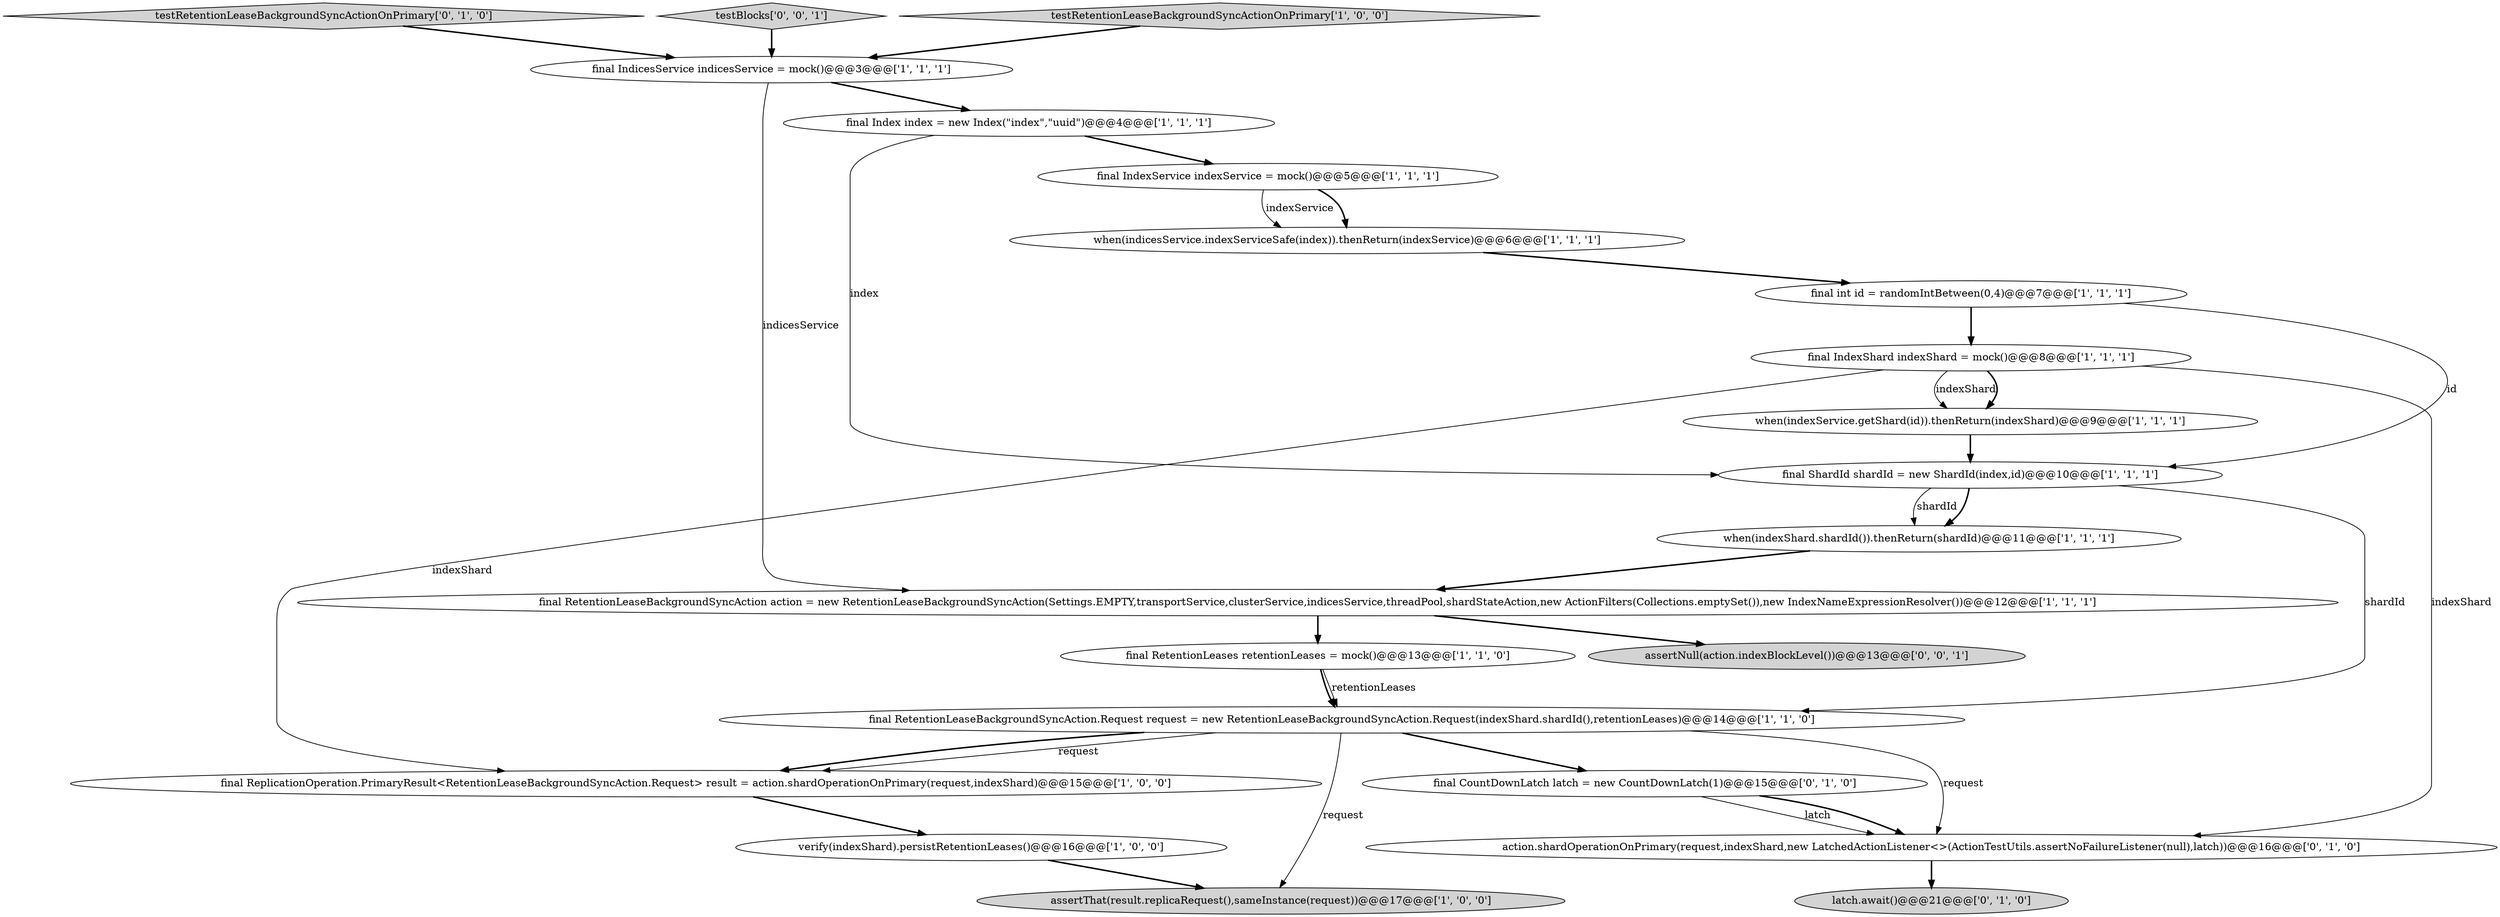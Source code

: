 digraph {
4 [style = filled, label = "final RetentionLeases retentionLeases = mock()@@@13@@@['1', '1', '0']", fillcolor = white, shape = ellipse image = "AAA0AAABBB1BBB"];
20 [style = filled, label = "assertNull(action.indexBlockLevel())@@@13@@@['0', '0', '1']", fillcolor = lightgray, shape = ellipse image = "AAA0AAABBB3BBB"];
0 [style = filled, label = "final RetentionLeaseBackgroundSyncAction.Request request = new RetentionLeaseBackgroundSyncAction.Request(indexShard.shardId(),retentionLeases)@@@14@@@['1', '1', '0']", fillcolor = white, shape = ellipse image = "AAA0AAABBB1BBB"];
8 [style = filled, label = "final RetentionLeaseBackgroundSyncAction action = new RetentionLeaseBackgroundSyncAction(Settings.EMPTY,transportService,clusterService,indicesService,threadPool,shardStateAction,new ActionFilters(Collections.emptySet()),new IndexNameExpressionResolver())@@@12@@@['1', '1', '1']", fillcolor = white, shape = ellipse image = "AAA0AAABBB1BBB"];
2 [style = filled, label = "final int id = randomIntBetween(0,4)@@@7@@@['1', '1', '1']", fillcolor = white, shape = ellipse image = "AAA0AAABBB1BBB"];
3 [style = filled, label = "final ShardId shardId = new ShardId(index,id)@@@10@@@['1', '1', '1']", fillcolor = white, shape = ellipse image = "AAA0AAABBB1BBB"];
16 [style = filled, label = "final CountDownLatch latch = new CountDownLatch(1)@@@15@@@['0', '1', '0']", fillcolor = white, shape = ellipse image = "AAA0AAABBB2BBB"];
19 [style = filled, label = "latch.await()@@@21@@@['0', '1', '0']", fillcolor = lightgray, shape = ellipse image = "AAA1AAABBB2BBB"];
18 [style = filled, label = "testRetentionLeaseBackgroundSyncActionOnPrimary['0', '1', '0']", fillcolor = lightgray, shape = diamond image = "AAA0AAABBB2BBB"];
6 [style = filled, label = "final IndicesService indicesService = mock()@@@3@@@['1', '1', '1']", fillcolor = white, shape = ellipse image = "AAA0AAABBB1BBB"];
21 [style = filled, label = "testBlocks['0', '0', '1']", fillcolor = lightgray, shape = diamond image = "AAA0AAABBB3BBB"];
7 [style = filled, label = "when(indexShard.shardId()).thenReturn(shardId)@@@11@@@['1', '1', '1']", fillcolor = white, shape = ellipse image = "AAA0AAABBB1BBB"];
11 [style = filled, label = "when(indicesService.indexServiceSafe(index)).thenReturn(indexService)@@@6@@@['1', '1', '1']", fillcolor = white, shape = ellipse image = "AAA0AAABBB1BBB"];
5 [style = filled, label = "verify(indexShard).persistRetentionLeases()@@@16@@@['1', '0', '0']", fillcolor = white, shape = ellipse image = "AAA0AAABBB1BBB"];
13 [style = filled, label = "final Index index = new Index(\"index\",\"uuid\")@@@4@@@['1', '1', '1']", fillcolor = white, shape = ellipse image = "AAA0AAABBB1BBB"];
12 [style = filled, label = "final ReplicationOperation.PrimaryResult<RetentionLeaseBackgroundSyncAction.Request> result = action.shardOperationOnPrimary(request,indexShard)@@@15@@@['1', '0', '0']", fillcolor = white, shape = ellipse image = "AAA0AAABBB1BBB"];
1 [style = filled, label = "testRetentionLeaseBackgroundSyncActionOnPrimary['1', '0', '0']", fillcolor = lightgray, shape = diamond image = "AAA0AAABBB1BBB"];
10 [style = filled, label = "when(indexService.getShard(id)).thenReturn(indexShard)@@@9@@@['1', '1', '1']", fillcolor = white, shape = ellipse image = "AAA0AAABBB1BBB"];
15 [style = filled, label = "assertThat(result.replicaRequest(),sameInstance(request))@@@17@@@['1', '0', '0']", fillcolor = lightgray, shape = ellipse image = "AAA0AAABBB1BBB"];
14 [style = filled, label = "final IndexService indexService = mock()@@@5@@@['1', '1', '1']", fillcolor = white, shape = ellipse image = "AAA0AAABBB1BBB"];
9 [style = filled, label = "final IndexShard indexShard = mock()@@@8@@@['1', '1', '1']", fillcolor = white, shape = ellipse image = "AAA0AAABBB1BBB"];
17 [style = filled, label = "action.shardOperationOnPrimary(request,indexShard,new LatchedActionListener<>(ActionTestUtils.assertNoFailureListener(null),latch))@@@16@@@['0', '1', '0']", fillcolor = white, shape = ellipse image = "AAA1AAABBB2BBB"];
9->17 [style = solid, label="indexShard"];
7->8 [style = bold, label=""];
4->0 [style = solid, label="retentionLeases"];
8->4 [style = bold, label=""];
0->12 [style = solid, label="request"];
17->19 [style = bold, label=""];
16->17 [style = solid, label="latch"];
6->13 [style = bold, label=""];
13->3 [style = solid, label="index"];
0->15 [style = solid, label="request"];
2->3 [style = solid, label="id"];
9->12 [style = solid, label="indexShard"];
14->11 [style = bold, label=""];
3->7 [style = bold, label=""];
1->6 [style = bold, label=""];
3->7 [style = solid, label="shardId"];
11->2 [style = bold, label=""];
10->3 [style = bold, label=""];
2->9 [style = bold, label=""];
12->5 [style = bold, label=""];
6->8 [style = solid, label="indicesService"];
0->12 [style = bold, label=""];
14->11 [style = solid, label="indexService"];
16->17 [style = bold, label=""];
13->14 [style = bold, label=""];
21->6 [style = bold, label=""];
9->10 [style = solid, label="indexShard"];
0->17 [style = solid, label="request"];
8->20 [style = bold, label=""];
18->6 [style = bold, label=""];
4->0 [style = bold, label=""];
3->0 [style = solid, label="shardId"];
5->15 [style = bold, label=""];
9->10 [style = bold, label=""];
0->16 [style = bold, label=""];
}
